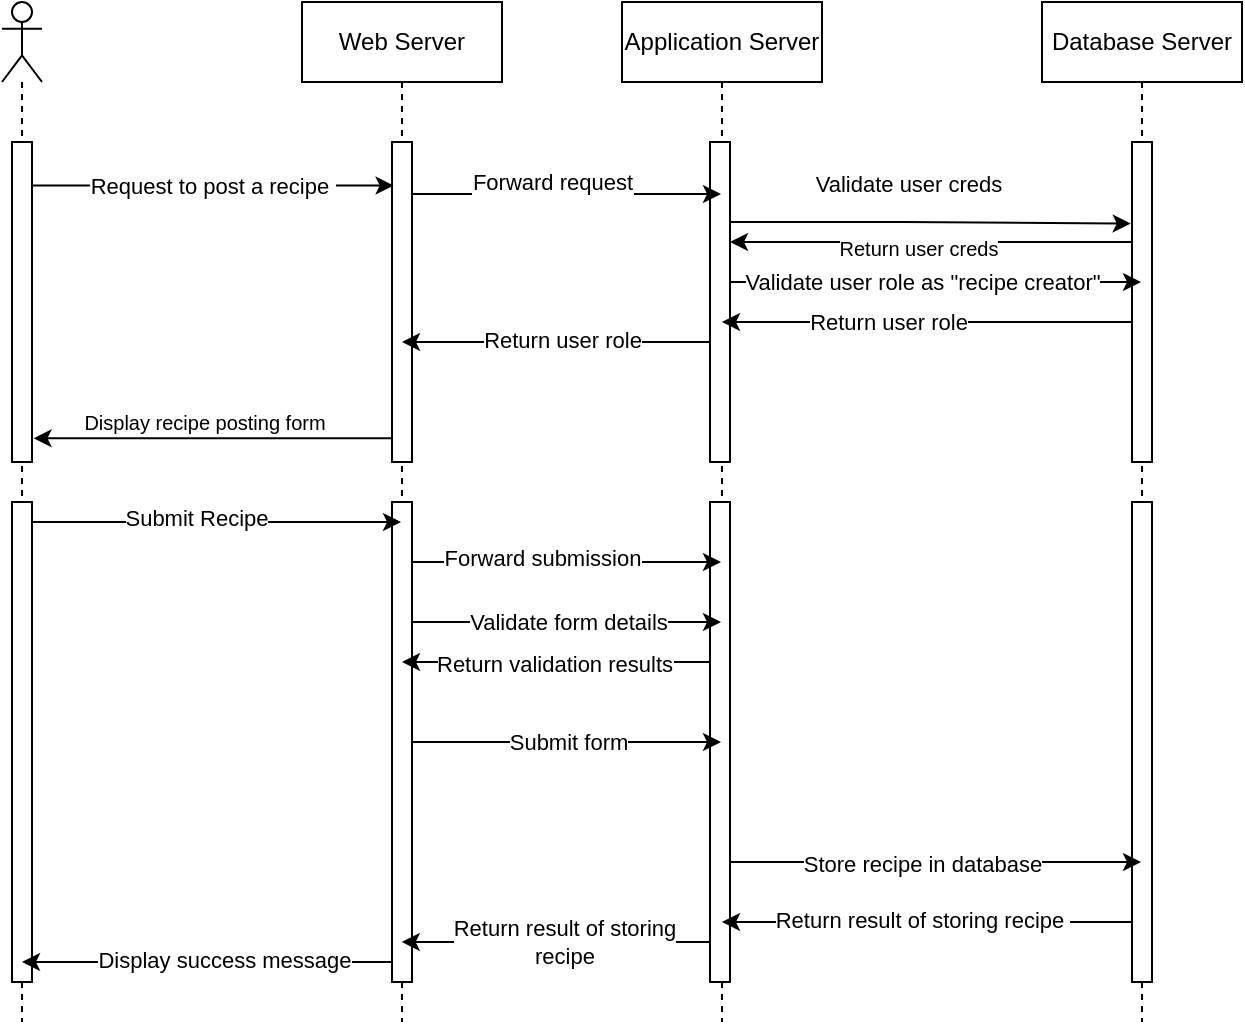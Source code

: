 <mxfile>
    <diagram id="k9nmeB11Dy71OmQFfP_S" name="Post Recipe">
        <mxGraphModel dx="777" dy="469" grid="1" gridSize="10" guides="1" tooltips="1" connect="1" arrows="1" fold="1" page="1" pageScale="1" pageWidth="827" pageHeight="1169" math="0" shadow="0">
            <root>
                <mxCell id="0"/>
                <mxCell id="1" parent="0"/>
                <mxCell id="2" value="" style="shape=umlLifeline;participant=umlActor;perimeter=lifelinePerimeter;whiteSpace=wrap;html=1;container=1;collapsible=0;recursiveResize=0;verticalAlign=top;spacingTop=36;outlineConnect=0;" parent="1" vertex="1">
                    <mxGeometry x="50" y="80" width="20" height="510" as="geometry"/>
                </mxCell>
                <mxCell id="3" value="" style="html=1;points=[];perimeter=orthogonalPerimeter;" parent="2" vertex="1">
                    <mxGeometry x="5" y="70" width="10" height="160" as="geometry"/>
                </mxCell>
                <mxCell id="36" value="" style="html=1;points=[];perimeter=orthogonalPerimeter;" parent="2" vertex="1">
                    <mxGeometry x="5" y="250" width="10" height="240" as="geometry"/>
                </mxCell>
                <mxCell id="4" value="Web Server" style="shape=umlLifeline;perimeter=lifelinePerimeter;whiteSpace=wrap;html=1;container=1;collapsible=0;recursiveResize=0;outlineConnect=0;" parent="1" vertex="1">
                    <mxGeometry x="200" y="80" width="100" height="510" as="geometry"/>
                </mxCell>
                <mxCell id="5" value="" style="html=1;points=[];perimeter=orthogonalPerimeter;" parent="4" vertex="1">
                    <mxGeometry x="45" y="70" width="10" height="160" as="geometry"/>
                </mxCell>
                <mxCell id="39" value="" style="html=1;points=[];perimeter=orthogonalPerimeter;" parent="4" vertex="1">
                    <mxGeometry x="45" y="250" width="10" height="240" as="geometry"/>
                </mxCell>
                <mxCell id="8" value="Application Server" style="shape=umlLifeline;perimeter=lifelinePerimeter;whiteSpace=wrap;html=1;container=1;collapsible=0;recursiveResize=0;outlineConnect=0;" parent="1" vertex="1">
                    <mxGeometry x="360" y="80" width="100" height="510" as="geometry"/>
                </mxCell>
                <mxCell id="9" value="" style="html=1;points=[];perimeter=orthogonalPerimeter;" parent="8" vertex="1">
                    <mxGeometry x="44" y="70" width="10" height="160" as="geometry"/>
                </mxCell>
                <mxCell id="40" value="" style="html=1;points=[];perimeter=orthogonalPerimeter;" parent="8" vertex="1">
                    <mxGeometry x="44" y="250" width="10" height="240" as="geometry"/>
                </mxCell>
                <mxCell id="10" value="Database Server" style="shape=umlLifeline;perimeter=lifelinePerimeter;whiteSpace=wrap;html=1;container=1;collapsible=0;recursiveResize=0;outlineConnect=0;" parent="1" vertex="1">
                    <mxGeometry x="570" y="80" width="100" height="510" as="geometry"/>
                </mxCell>
                <mxCell id="11" value="" style="html=1;points=[];perimeter=orthogonalPerimeter;" parent="10" vertex="1">
                    <mxGeometry x="45" y="70" width="10" height="160" as="geometry"/>
                </mxCell>
                <mxCell id="41" value="" style="html=1;points=[];perimeter=orthogonalPerimeter;" parent="10" vertex="1">
                    <mxGeometry x="45" y="250" width="10" height="240" as="geometry"/>
                </mxCell>
                <mxCell id="12" value="Request to post a recipe&amp;nbsp;" style="edgeStyle=none;html=1;entryX=0.081;entryY=0.136;entryDx=0;entryDy=0;entryPerimeter=0;" parent="1" source="3" target="5" edge="1">
                    <mxGeometry relative="1" as="geometry"/>
                </mxCell>
                <mxCell id="13" style="edgeStyle=none;html=1;" parent="1" source="5" target="8" edge="1">
                    <mxGeometry relative="1" as="geometry">
                        <Array as="points">
                            <mxPoint x="345" y="176"/>
                        </Array>
                    </mxGeometry>
                </mxCell>
                <mxCell id="14" value="Forward request" style="edgeLabel;html=1;align=center;verticalAlign=middle;resizable=0;points=[];" parent="13" vertex="1" connectable="0">
                    <mxGeometry x="0.075" relative="1" as="geometry">
                        <mxPoint x="-13" y="-6" as="offset"/>
                    </mxGeometry>
                </mxCell>
                <mxCell id="15" style="edgeStyle=none;html=1;entryX=-0.065;entryY=0.255;entryDx=0;entryDy=0;entryPerimeter=0;" parent="1" source="9" target="11" edge="1">
                    <mxGeometry relative="1" as="geometry">
                        <Array as="points">
                            <mxPoint x="510" y="190"/>
                        </Array>
                    </mxGeometry>
                </mxCell>
                <mxCell id="16" value="Validate user creds" style="edgeLabel;html=1;align=center;verticalAlign=middle;resizable=0;points=[];" parent="15" vertex="1" connectable="0">
                    <mxGeometry x="-0.114" y="-2" relative="1" as="geometry">
                        <mxPoint y="-21" as="offset"/>
                    </mxGeometry>
                </mxCell>
                <mxCell id="19" style="edgeStyle=none;html=1;fontSize=10;" parent="1" source="11" target="9" edge="1">
                    <mxGeometry relative="1" as="geometry">
                        <Array as="points">
                            <mxPoint x="520" y="200"/>
                        </Array>
                    </mxGeometry>
                </mxCell>
                <mxCell id="20" value="Return user creds" style="edgeLabel;html=1;align=center;verticalAlign=middle;resizable=0;points=[];fontSize=10;" parent="19" vertex="1" connectable="0">
                    <mxGeometry x="0.137" y="3" relative="1" as="geometry">
                        <mxPoint x="7" as="offset"/>
                    </mxGeometry>
                </mxCell>
                <mxCell id="27" style="edgeStyle=none;html=1;entryX=1.077;entryY=0.926;entryDx=0;entryDy=0;entryPerimeter=0;fontSize=10;" parent="1" source="5" target="3" edge="1">
                    <mxGeometry relative="1" as="geometry"/>
                </mxCell>
                <mxCell id="28" value="Display recipe posting form" style="edgeLabel;html=1;align=center;verticalAlign=middle;resizable=0;points=[];fontSize=10;" parent="27" vertex="1" connectable="0">
                    <mxGeometry x="0.12" y="1" relative="1" as="geometry">
                        <mxPoint x="6" y="-9" as="offset"/>
                    </mxGeometry>
                </mxCell>
                <mxCell id="29" style="edgeStyle=none;html=1;" parent="1" source="9" target="10" edge="1">
                    <mxGeometry relative="1" as="geometry">
                        <Array as="points">
                            <mxPoint x="520" y="220"/>
                        </Array>
                    </mxGeometry>
                </mxCell>
                <mxCell id="30" value="Validate user role as &quot;recipe creator&quot;" style="edgeLabel;html=1;align=center;verticalAlign=middle;resizable=0;points=[];" parent="29" vertex="1" connectable="0">
                    <mxGeometry x="-0.119" relative="1" as="geometry">
                        <mxPoint x="5" as="offset"/>
                    </mxGeometry>
                </mxCell>
                <mxCell id="32" style="edgeStyle=none;html=1;" parent="1" source="11" target="8" edge="1">
                    <mxGeometry relative="1" as="geometry">
                        <Array as="points">
                            <mxPoint x="520" y="240"/>
                        </Array>
                    </mxGeometry>
                </mxCell>
                <mxCell id="33" value="Return user role" style="edgeLabel;html=1;align=center;verticalAlign=middle;resizable=0;points=[];" parent="32" vertex="1" connectable="0">
                    <mxGeometry x="0.193" relative="1" as="geometry">
                        <mxPoint as="offset"/>
                    </mxGeometry>
                </mxCell>
                <mxCell id="34" style="edgeStyle=none;html=1;" parent="1" source="9" target="4" edge="1">
                    <mxGeometry relative="1" as="geometry">
                        <Array as="points">
                            <mxPoint x="330" y="250"/>
                        </Array>
                    </mxGeometry>
                </mxCell>
                <mxCell id="35" value="Return user role" style="edgeLabel;html=1;align=center;verticalAlign=middle;resizable=0;points=[];" parent="34" vertex="1" connectable="0">
                    <mxGeometry x="0.102" y="-1" relative="1" as="geometry">
                        <mxPoint x="11" as="offset"/>
                    </mxGeometry>
                </mxCell>
                <mxCell id="42" style="edgeStyle=none;html=1;" parent="1" source="36" target="4" edge="1">
                    <mxGeometry relative="1" as="geometry">
                        <Array as="points">
                            <mxPoint x="160" y="340"/>
                        </Array>
                    </mxGeometry>
                </mxCell>
                <mxCell id="43" value="Submit Recipe" style="edgeLabel;html=1;align=center;verticalAlign=middle;resizable=0;points=[];" parent="42" vertex="1" connectable="0">
                    <mxGeometry x="-0.111" y="2" relative="1" as="geometry">
                        <mxPoint as="offset"/>
                    </mxGeometry>
                </mxCell>
                <mxCell id="44" style="edgeStyle=none;html=1;" parent="1" source="39" target="8" edge="1">
                    <mxGeometry relative="1" as="geometry">
                        <Array as="points">
                            <mxPoint x="330" y="360"/>
                        </Array>
                    </mxGeometry>
                </mxCell>
                <mxCell id="45" value="Forward submission" style="edgeLabel;html=1;align=center;verticalAlign=middle;resizable=0;points=[];" parent="44" vertex="1" connectable="0">
                    <mxGeometry x="-0.213" y="2" relative="1" as="geometry">
                        <mxPoint x="4" as="offset"/>
                    </mxGeometry>
                </mxCell>
                <mxCell id="56" style="edgeStyle=none;html=1;" parent="1" source="40" target="10" edge="1">
                    <mxGeometry relative="1" as="geometry">
                        <Array as="points">
                            <mxPoint x="520" y="510"/>
                        </Array>
                    </mxGeometry>
                </mxCell>
                <mxCell id="57" value="Store recipe in database" style="edgeLabel;html=1;align=center;verticalAlign=middle;resizable=0;points=[];" parent="56" vertex="1" connectable="0">
                    <mxGeometry x="-0.181" y="-1" relative="1" as="geometry">
                        <mxPoint x="12" as="offset"/>
                    </mxGeometry>
                </mxCell>
                <mxCell id="58" style="edgeStyle=none;html=1;" parent="1" source="41" target="8" edge="1">
                    <mxGeometry relative="1" as="geometry">
                        <Array as="points">
                            <mxPoint x="510" y="540"/>
                        </Array>
                    </mxGeometry>
                </mxCell>
                <mxCell id="59" value="Return result of storing recipe&amp;nbsp;" style="edgeLabel;html=1;align=center;verticalAlign=middle;resizable=0;points=[];" parent="58" vertex="1" connectable="0">
                    <mxGeometry x="0.161" y="-1" relative="1" as="geometry">
                        <mxPoint x="14" as="offset"/>
                    </mxGeometry>
                </mxCell>
                <mxCell id="0tSjMVFs-fXRxdkIFizs-59" value="Validate form details" style="edgeStyle=none;html=1;" edge="1" parent="1" source="39" target="8">
                    <mxGeometry relative="1" as="geometry">
                        <Array as="points">
                            <mxPoint x="280" y="390"/>
                        </Array>
                    </mxGeometry>
                </mxCell>
                <mxCell id="0tSjMVFs-fXRxdkIFizs-61" style="edgeStyle=none;html=1;" edge="1" parent="1" source="40" target="4">
                    <mxGeometry relative="1" as="geometry">
                        <Array as="points">
                            <mxPoint x="310" y="410"/>
                        </Array>
                    </mxGeometry>
                </mxCell>
                <mxCell id="0tSjMVFs-fXRxdkIFizs-62" value="Return validation results" style="edgeLabel;html=1;align=center;verticalAlign=middle;resizable=0;points=[];" vertex="1" connectable="0" parent="0tSjMVFs-fXRxdkIFizs-61">
                    <mxGeometry x="0.021" y="1" relative="1" as="geometry">
                        <mxPoint as="offset"/>
                    </mxGeometry>
                </mxCell>
                <mxCell id="0tSjMVFs-fXRxdkIFizs-63" value="Submit form" style="edgeStyle=none;html=1;" edge="1" parent="1" source="39" target="8">
                    <mxGeometry relative="1" as="geometry"/>
                </mxCell>
                <mxCell id="0tSjMVFs-fXRxdkIFizs-64" style="edgeStyle=none;html=1;" edge="1" parent="1">
                    <mxGeometry relative="1" as="geometry">
                        <mxPoint x="404" y="550" as="sourcePoint"/>
                        <mxPoint x="249.875" y="550" as="targetPoint"/>
                        <Array as="points">
                            <mxPoint x="330" y="550"/>
                        </Array>
                    </mxGeometry>
                </mxCell>
                <mxCell id="0tSjMVFs-fXRxdkIFizs-65" value="Return result of storing &lt;br&gt;recipe" style="edgeLabel;html=1;align=center;verticalAlign=middle;resizable=0;points=[];" vertex="1" connectable="0" parent="0tSjMVFs-fXRxdkIFizs-64">
                    <mxGeometry x="0.135" relative="1" as="geometry">
                        <mxPoint x="14" as="offset"/>
                    </mxGeometry>
                </mxCell>
                <mxCell id="0tSjMVFs-fXRxdkIFizs-66" style="edgeStyle=none;html=1;" edge="1" parent="1" source="39" target="2">
                    <mxGeometry relative="1" as="geometry">
                        <Array as="points">
                            <mxPoint x="160" y="560"/>
                        </Array>
                    </mxGeometry>
                </mxCell>
                <mxCell id="0tSjMVFs-fXRxdkIFizs-67" value="Display success message" style="edgeLabel;html=1;align=center;verticalAlign=middle;resizable=0;points=[];" vertex="1" connectable="0" parent="0tSjMVFs-fXRxdkIFizs-66">
                    <mxGeometry x="0.118" y="-1" relative="1" as="geometry">
                        <mxPoint x="19" as="offset"/>
                    </mxGeometry>
                </mxCell>
            </root>
        </mxGraphModel>
    </diagram>
    <diagram id="EfmhSxGXE5lYYd_HCXMW" name="Check posted recipes' feedback">
        <mxGraphModel dx="994" dy="600" grid="1" gridSize="10" guides="1" tooltips="1" connect="1" arrows="1" fold="1" page="1" pageScale="1" pageWidth="827" pageHeight="1169" math="0" shadow="0">
            <root>
                <mxCell id="irRmFtegKo54uXfVSEla-0"/>
                <mxCell id="irRmFtegKo54uXfVSEla-1" parent="irRmFtegKo54uXfVSEla-0"/>
                <mxCell id="irRmFtegKo54uXfVSEla-2" value="" style="shape=umlLifeline;participant=umlActor;perimeter=lifelinePerimeter;whiteSpace=wrap;html=1;container=1;collapsible=0;recursiveResize=0;verticalAlign=top;spacingTop=36;outlineConnect=0;" parent="irRmFtegKo54uXfVSEla-1" vertex="1">
                    <mxGeometry x="50" y="80" width="20" height="510" as="geometry"/>
                </mxCell>
                <mxCell id="irRmFtegKo54uXfVSEla-3" value="" style="html=1;points=[];perimeter=orthogonalPerimeter;" parent="irRmFtegKo54uXfVSEla-2" vertex="1">
                    <mxGeometry x="5" y="70" width="10" height="160" as="geometry"/>
                </mxCell>
                <mxCell id="irRmFtegKo54uXfVSEla-5" value="Web Server" style="shape=umlLifeline;perimeter=lifelinePerimeter;whiteSpace=wrap;html=1;container=1;collapsible=0;recursiveResize=0;outlineConnect=0;" parent="irRmFtegKo54uXfVSEla-1" vertex="1">
                    <mxGeometry x="200" y="80" width="100" height="510" as="geometry"/>
                </mxCell>
                <mxCell id="irRmFtegKo54uXfVSEla-6" value="" style="html=1;points=[];perimeter=orthogonalPerimeter;" parent="irRmFtegKo54uXfVSEla-5" vertex="1">
                    <mxGeometry x="45" y="70" width="10" height="160" as="geometry"/>
                </mxCell>
                <mxCell id="irRmFtegKo54uXfVSEla-8" value="Application Server" style="shape=umlLifeline;perimeter=lifelinePerimeter;whiteSpace=wrap;html=1;container=1;collapsible=0;recursiveResize=0;outlineConnect=0;" parent="irRmFtegKo54uXfVSEla-1" vertex="1">
                    <mxGeometry x="360" y="80" width="100" height="510" as="geometry"/>
                </mxCell>
                <mxCell id="irRmFtegKo54uXfVSEla-9" value="" style="html=1;points=[];perimeter=orthogonalPerimeter;" parent="irRmFtegKo54uXfVSEla-8" vertex="1">
                    <mxGeometry x="44" y="70" width="10" height="160" as="geometry"/>
                </mxCell>
                <mxCell id="irRmFtegKo54uXfVSEla-11" value="Database Server" style="shape=umlLifeline;perimeter=lifelinePerimeter;whiteSpace=wrap;html=1;container=1;collapsible=0;recursiveResize=0;outlineConnect=0;" parent="irRmFtegKo54uXfVSEla-1" vertex="1">
                    <mxGeometry x="570" y="80" width="100" height="510" as="geometry"/>
                </mxCell>
                <mxCell id="irRmFtegKo54uXfVSEla-12" value="" style="html=1;points=[];perimeter=orthogonalPerimeter;" parent="irRmFtegKo54uXfVSEla-11" vertex="1">
                    <mxGeometry x="45" y="70" width="10" height="160" as="geometry"/>
                </mxCell>
                <mxCell id="irRmFtegKo54uXfVSEla-14" value="Request to view feedback of&lt;br&gt;posted recipes" style="edgeStyle=none;html=1;entryX=0.081;entryY=0.136;entryDx=0;entryDy=0;entryPerimeter=0;" parent="irRmFtegKo54uXfVSEla-1" source="irRmFtegKo54uXfVSEla-3" target="irRmFtegKo54uXfVSEla-6" edge="1">
                    <mxGeometry relative="1" as="geometry"/>
                </mxCell>
                <mxCell id="irRmFtegKo54uXfVSEla-15" style="edgeStyle=none;html=1;" parent="irRmFtegKo54uXfVSEla-1" source="irRmFtegKo54uXfVSEla-6" target="irRmFtegKo54uXfVSEla-8" edge="1">
                    <mxGeometry relative="1" as="geometry">
                        <Array as="points">
                            <mxPoint x="345" y="176"/>
                        </Array>
                    </mxGeometry>
                </mxCell>
                <mxCell id="irRmFtegKo54uXfVSEla-16" value="Forward request" style="edgeLabel;html=1;align=center;verticalAlign=middle;resizable=0;points=[];" parent="irRmFtegKo54uXfVSEla-15" vertex="1" connectable="0">
                    <mxGeometry x="0.075" relative="1" as="geometry">
                        <mxPoint x="-13" y="-6" as="offset"/>
                    </mxGeometry>
                </mxCell>
                <mxCell id="irRmFtegKo54uXfVSEla-17" style="edgeStyle=none;html=1;entryX=-0.065;entryY=0.255;entryDx=0;entryDy=0;entryPerimeter=0;" parent="irRmFtegKo54uXfVSEla-1" source="irRmFtegKo54uXfVSEla-9" target="irRmFtegKo54uXfVSEla-12" edge="1">
                    <mxGeometry relative="1" as="geometry">
                        <Array as="points">
                            <mxPoint x="510" y="190"/>
                        </Array>
                    </mxGeometry>
                </mxCell>
                <mxCell id="irRmFtegKo54uXfVSEla-18" value="Validate user creds" style="edgeLabel;html=1;align=center;verticalAlign=middle;resizable=0;points=[];" parent="irRmFtegKo54uXfVSEla-17" vertex="1" connectable="0">
                    <mxGeometry x="-0.114" y="-2" relative="1" as="geometry">
                        <mxPoint y="-21" as="offset"/>
                    </mxGeometry>
                </mxCell>
                <mxCell id="irRmFtegKo54uXfVSEla-19" style="edgeStyle=none;html=1;fontSize=10;" parent="irRmFtegKo54uXfVSEla-1" source="irRmFtegKo54uXfVSEla-12" target="irRmFtegKo54uXfVSEla-9" edge="1">
                    <mxGeometry relative="1" as="geometry">
                        <Array as="points">
                            <mxPoint x="520" y="200"/>
                        </Array>
                    </mxGeometry>
                </mxCell>
                <mxCell id="irRmFtegKo54uXfVSEla-20" value="Return user creds" style="edgeLabel;html=1;align=center;verticalAlign=middle;resizable=0;points=[];fontSize=10;" parent="irRmFtegKo54uXfVSEla-19" vertex="1" connectable="0">
                    <mxGeometry x="0.137" y="3" relative="1" as="geometry">
                        <mxPoint x="7" as="offset"/>
                    </mxGeometry>
                </mxCell>
                <mxCell id="irRmFtegKo54uXfVSEla-21" style="edgeStyle=none;html=1;entryX=1.077;entryY=0.926;entryDx=0;entryDy=0;entryPerimeter=0;fontSize=10;" parent="irRmFtegKo54uXfVSEla-1" source="irRmFtegKo54uXfVSEla-6" target="irRmFtegKo54uXfVSEla-3" edge="1">
                    <mxGeometry relative="1" as="geometry"/>
                </mxCell>
                <mxCell id="irRmFtegKo54uXfVSEla-22" value="Display feedback on user's recipes" style="edgeLabel;html=1;align=center;verticalAlign=middle;resizable=0;points=[];fontSize=10;" parent="irRmFtegKo54uXfVSEla-21" vertex="1" connectable="0">
                    <mxGeometry x="0.12" y="1" relative="1" as="geometry">
                        <mxPoint x="15" y="-9" as="offset"/>
                    </mxGeometry>
                </mxCell>
                <mxCell id="irRmFtegKo54uXfVSEla-23" style="edgeStyle=none;html=1;" parent="irRmFtegKo54uXfVSEla-1" source="irRmFtegKo54uXfVSEla-9" target="irRmFtegKo54uXfVSEla-11" edge="1">
                    <mxGeometry relative="1" as="geometry">
                        <Array as="points">
                            <mxPoint x="520" y="230"/>
                        </Array>
                    </mxGeometry>
                </mxCell>
                <mxCell id="irRmFtegKo54uXfVSEla-24" value="Retrieve feedback on user's recipes &lt;br&gt;from database&amp;nbsp;" style="edgeLabel;html=1;align=center;verticalAlign=middle;resizable=0;points=[];" parent="irRmFtegKo54uXfVSEla-23" vertex="1" connectable="0">
                    <mxGeometry x="-0.119" relative="1" as="geometry">
                        <mxPoint x="5" as="offset"/>
                    </mxGeometry>
                </mxCell>
                <mxCell id="irRmFtegKo54uXfVSEla-25" style="edgeStyle=none;html=1;" parent="irRmFtegKo54uXfVSEla-1" source="irRmFtegKo54uXfVSEla-12" target="irRmFtegKo54uXfVSEla-8" edge="1">
                    <mxGeometry relative="1" as="geometry">
                        <Array as="points">
                            <mxPoint x="520" y="260"/>
                        </Array>
                    </mxGeometry>
                </mxCell>
                <mxCell id="irRmFtegKo54uXfVSEla-26" value="Return feedbacks" style="edgeLabel;html=1;align=center;verticalAlign=middle;resizable=0;points=[];" parent="irRmFtegKo54uXfVSEla-25" vertex="1" connectable="0">
                    <mxGeometry x="0.193" relative="1" as="geometry">
                        <mxPoint as="offset"/>
                    </mxGeometry>
                </mxCell>
                <mxCell id="irRmFtegKo54uXfVSEla-27" style="edgeStyle=none;html=1;" parent="irRmFtegKo54uXfVSEla-1" source="irRmFtegKo54uXfVSEla-9" target="irRmFtegKo54uXfVSEla-5" edge="1">
                    <mxGeometry relative="1" as="geometry">
                        <Array as="points">
                            <mxPoint x="330" y="270"/>
                        </Array>
                    </mxGeometry>
                </mxCell>
                <mxCell id="irRmFtegKo54uXfVSEla-28" value="Return feedbacks" style="edgeLabel;html=1;align=center;verticalAlign=middle;resizable=0;points=[];" parent="irRmFtegKo54uXfVSEla-27" vertex="1" connectable="0">
                    <mxGeometry x="0.102" y="-1" relative="1" as="geometry">
                        <mxPoint x="11" as="offset"/>
                    </mxGeometry>
                </mxCell>
            </root>
        </mxGraphModel>
    </diagram>
    <diagram id="CJ0BxXJmqBjWFU7s27f9" name="Report Recipe">
        <mxGraphModel dx="956" dy="577" grid="1" gridSize="10" guides="1" tooltips="1" connect="1" arrows="1" fold="1" page="1" pageScale="1" pageWidth="827" pageHeight="1169" math="0" shadow="0">
            <root>
                <mxCell id="XPOvYixQ1RFFN7VO0uJJ-0"/>
                <mxCell id="XPOvYixQ1RFFN7VO0uJJ-1" parent="XPOvYixQ1RFFN7VO0uJJ-0"/>
                <mxCell id="j-PByQghvazbKlvodV0V-0" value="" style="shape=umlLifeline;participant=umlActor;perimeter=lifelinePerimeter;whiteSpace=wrap;html=1;container=1;collapsible=0;recursiveResize=0;verticalAlign=top;spacingTop=36;outlineConnect=0;" vertex="1" parent="XPOvYixQ1RFFN7VO0uJJ-1">
                    <mxGeometry x="50" y="80" width="20" height="510" as="geometry"/>
                </mxCell>
                <mxCell id="j-PByQghvazbKlvodV0V-1" value="" style="html=1;points=[];perimeter=orthogonalPerimeter;" vertex="1" parent="j-PByQghvazbKlvodV0V-0">
                    <mxGeometry x="5" y="70" width="10" height="160" as="geometry"/>
                </mxCell>
                <mxCell id="j-PByQghvazbKlvodV0V-23" value="" style="html=1;points=[];perimeter=orthogonalPerimeter;" vertex="1" parent="j-PByQghvazbKlvodV0V-0">
                    <mxGeometry x="5" y="250" width="10" height="220" as="geometry"/>
                </mxCell>
                <mxCell id="j-PByQghvazbKlvodV0V-2" value="Web Server" style="shape=umlLifeline;perimeter=lifelinePerimeter;whiteSpace=wrap;html=1;container=1;collapsible=0;recursiveResize=0;outlineConnect=0;" vertex="1" parent="XPOvYixQ1RFFN7VO0uJJ-1">
                    <mxGeometry x="200" y="80" width="100" height="510" as="geometry"/>
                </mxCell>
                <mxCell id="j-PByQghvazbKlvodV0V-3" value="" style="html=1;points=[];perimeter=orthogonalPerimeter;" vertex="1" parent="j-PByQghvazbKlvodV0V-2">
                    <mxGeometry x="45" y="70" width="10" height="160" as="geometry"/>
                </mxCell>
                <mxCell id="j-PByQghvazbKlvodV0V-24" value="" style="html=1;points=[];perimeter=orthogonalPerimeter;" vertex="1" parent="j-PByQghvazbKlvodV0V-2">
                    <mxGeometry x="45" y="250" width="10" height="220" as="geometry"/>
                </mxCell>
                <mxCell id="j-PByQghvazbKlvodV0V-4" value="Application Server" style="shape=umlLifeline;perimeter=lifelinePerimeter;whiteSpace=wrap;html=1;container=1;collapsible=0;recursiveResize=0;outlineConnect=0;" vertex="1" parent="XPOvYixQ1RFFN7VO0uJJ-1">
                    <mxGeometry x="360" y="80" width="100" height="510" as="geometry"/>
                </mxCell>
                <mxCell id="j-PByQghvazbKlvodV0V-5" value="" style="html=1;points=[];perimeter=orthogonalPerimeter;" vertex="1" parent="j-PByQghvazbKlvodV0V-4">
                    <mxGeometry x="44" y="70" width="10" height="160" as="geometry"/>
                </mxCell>
                <mxCell id="j-PByQghvazbKlvodV0V-25" value="" style="html=1;points=[];perimeter=orthogonalPerimeter;" vertex="1" parent="j-PByQghvazbKlvodV0V-4">
                    <mxGeometry x="45" y="250" width="10" height="220" as="geometry"/>
                </mxCell>
                <mxCell id="j-PByQghvazbKlvodV0V-6" value="Database Server" style="shape=umlLifeline;perimeter=lifelinePerimeter;whiteSpace=wrap;html=1;container=1;collapsible=0;recursiveResize=0;outlineConnect=0;" vertex="1" parent="XPOvYixQ1RFFN7VO0uJJ-1">
                    <mxGeometry x="570" y="80" width="100" height="510" as="geometry"/>
                </mxCell>
                <mxCell id="j-PByQghvazbKlvodV0V-7" value="" style="html=1;points=[];perimeter=orthogonalPerimeter;" vertex="1" parent="j-PByQghvazbKlvodV0V-6">
                    <mxGeometry x="45" y="70" width="10" height="160" as="geometry"/>
                </mxCell>
                <mxCell id="j-PByQghvazbKlvodV0V-26" value="" style="html=1;points=[];perimeter=orthogonalPerimeter;" vertex="1" parent="j-PByQghvazbKlvodV0V-6">
                    <mxGeometry x="45" y="250" width="10" height="220" as="geometry"/>
                </mxCell>
                <mxCell id="j-PByQghvazbKlvodV0V-8" value="Request to report a recipe&amp;nbsp;" style="edgeStyle=none;html=1;entryX=0.081;entryY=0.136;entryDx=0;entryDy=0;entryPerimeter=0;" edge="1" parent="XPOvYixQ1RFFN7VO0uJJ-1" source="j-PByQghvazbKlvodV0V-1" target="j-PByQghvazbKlvodV0V-3">
                    <mxGeometry relative="1" as="geometry"/>
                </mxCell>
                <mxCell id="j-PByQghvazbKlvodV0V-9" style="edgeStyle=none;html=1;" edge="1" parent="XPOvYixQ1RFFN7VO0uJJ-1" source="j-PByQghvazbKlvodV0V-3" target="j-PByQghvazbKlvodV0V-4">
                    <mxGeometry relative="1" as="geometry">
                        <Array as="points">
                            <mxPoint x="345" y="176"/>
                        </Array>
                    </mxGeometry>
                </mxCell>
                <mxCell id="j-PByQghvazbKlvodV0V-10" value="Forward request" style="edgeLabel;html=1;align=center;verticalAlign=middle;resizable=0;points=[];" vertex="1" connectable="0" parent="j-PByQghvazbKlvodV0V-9">
                    <mxGeometry x="0.075" relative="1" as="geometry">
                        <mxPoint x="-13" y="-6" as="offset"/>
                    </mxGeometry>
                </mxCell>
                <mxCell id="j-PByQghvazbKlvodV0V-11" style="edgeStyle=none;html=1;entryX=-0.065;entryY=0.255;entryDx=0;entryDy=0;entryPerimeter=0;" edge="1" parent="XPOvYixQ1RFFN7VO0uJJ-1" source="j-PByQghvazbKlvodV0V-5" target="j-PByQghvazbKlvodV0V-7">
                    <mxGeometry relative="1" as="geometry">
                        <Array as="points">
                            <mxPoint x="510" y="190"/>
                        </Array>
                    </mxGeometry>
                </mxCell>
                <mxCell id="j-PByQghvazbKlvodV0V-12" value="Validate user creds" style="edgeLabel;html=1;align=center;verticalAlign=middle;resizable=0;points=[];" vertex="1" connectable="0" parent="j-PByQghvazbKlvodV0V-11">
                    <mxGeometry x="-0.114" y="-2" relative="1" as="geometry">
                        <mxPoint y="-21" as="offset"/>
                    </mxGeometry>
                </mxCell>
                <mxCell id="j-PByQghvazbKlvodV0V-13" style="edgeStyle=none;html=1;fontSize=10;" edge="1" parent="XPOvYixQ1RFFN7VO0uJJ-1" source="j-PByQghvazbKlvodV0V-7" target="j-PByQghvazbKlvodV0V-5">
                    <mxGeometry relative="1" as="geometry">
                        <Array as="points">
                            <mxPoint x="520" y="200"/>
                        </Array>
                    </mxGeometry>
                </mxCell>
                <mxCell id="j-PByQghvazbKlvodV0V-14" value="Return user creds" style="edgeLabel;html=1;align=center;verticalAlign=middle;resizable=0;points=[];fontSize=10;" vertex="1" connectable="0" parent="j-PByQghvazbKlvodV0V-13">
                    <mxGeometry x="0.137" y="3" relative="1" as="geometry">
                        <mxPoint x="7" as="offset"/>
                    </mxGeometry>
                </mxCell>
                <mxCell id="j-PByQghvazbKlvodV0V-15" style="edgeStyle=none;html=1;entryX=1.077;entryY=0.926;entryDx=0;entryDy=0;entryPerimeter=0;fontSize=10;" edge="1" parent="XPOvYixQ1RFFN7VO0uJJ-1" source="j-PByQghvazbKlvodV0V-3" target="j-PByQghvazbKlvodV0V-1">
                    <mxGeometry relative="1" as="geometry"/>
                </mxCell>
                <mxCell id="j-PByQghvazbKlvodV0V-16" value="Display report form&amp;nbsp;" style="edgeLabel;html=1;align=center;verticalAlign=middle;resizable=0;points=[];fontSize=10;" vertex="1" connectable="0" parent="j-PByQghvazbKlvodV0V-15">
                    <mxGeometry x="0.12" y="1" relative="1" as="geometry">
                        <mxPoint x="15" y="-9" as="offset"/>
                    </mxGeometry>
                </mxCell>
                <mxCell id="j-PByQghvazbKlvodV0V-21" style="edgeStyle=none;html=1;" edge="1" parent="XPOvYixQ1RFFN7VO0uJJ-1" source="j-PByQghvazbKlvodV0V-5" target="j-PByQghvazbKlvodV0V-2">
                    <mxGeometry relative="1" as="geometry">
                        <Array as="points">
                            <mxPoint x="330" y="270"/>
                        </Array>
                    </mxGeometry>
                </mxCell>
                <mxCell id="j-PByQghvazbKlvodV0V-22" value="Return user credentials" style="edgeLabel;html=1;align=center;verticalAlign=middle;resizable=0;points=[];" vertex="1" connectable="0" parent="j-PByQghvazbKlvodV0V-21">
                    <mxGeometry x="0.102" y="-1" relative="1" as="geometry">
                        <mxPoint x="11" as="offset"/>
                    </mxGeometry>
                </mxCell>
                <mxCell id="j-PByQghvazbKlvodV0V-27" style="edgeStyle=none;html=1;" edge="1" parent="XPOvYixQ1RFFN7VO0uJJ-1" source="j-PByQghvazbKlvodV0V-23" target="j-PByQghvazbKlvodV0V-2">
                    <mxGeometry relative="1" as="geometry">
                        <Array as="points">
                            <mxPoint x="160" y="350"/>
                        </Array>
                    </mxGeometry>
                </mxCell>
                <mxCell id="j-PByQghvazbKlvodV0V-29" value="Submit Report" style="edgeLabel;html=1;align=center;verticalAlign=middle;resizable=0;points=[];" vertex="1" connectable="0" parent="j-PByQghvazbKlvodV0V-27">
                    <mxGeometry x="-0.082" y="-3" relative="1" as="geometry">
                        <mxPoint as="offset"/>
                    </mxGeometry>
                </mxCell>
                <mxCell id="j-PByQghvazbKlvodV0V-30" style="edgeStyle=none;html=1;" edge="1" parent="XPOvYixQ1RFFN7VO0uJJ-1" source="j-PByQghvazbKlvodV0V-24" target="j-PByQghvazbKlvodV0V-4">
                    <mxGeometry relative="1" as="geometry">
                        <Array as="points">
                            <mxPoint x="330" y="370"/>
                        </Array>
                    </mxGeometry>
                </mxCell>
                <mxCell id="j-PByQghvazbKlvodV0V-32" value="Forward report submission" style="edgeLabel;html=1;align=center;verticalAlign=middle;resizable=0;points=[];" vertex="1" connectable="0" parent="j-PByQghvazbKlvodV0V-30">
                    <mxGeometry x="-0.21" y="1" relative="1" as="geometry">
                        <mxPoint x="14" as="offset"/>
                    </mxGeometry>
                </mxCell>
                <mxCell id="6TlwbNuUKb3C_sJk7HfG-0" style="edgeStyle=none;html=1;" edge="1" parent="XPOvYixQ1RFFN7VO0uJJ-1" source="j-PByQghvazbKlvodV0V-24" target="j-PByQghvazbKlvodV0V-4">
                    <mxGeometry relative="1" as="geometry">
                        <Array as="points">
                            <mxPoint x="330" y="410"/>
                        </Array>
                    </mxGeometry>
                </mxCell>
                <mxCell id="6TlwbNuUKb3C_sJk7HfG-1" value="Validate form details" style="edgeLabel;html=1;align=center;verticalAlign=middle;resizable=0;points=[];" vertex="1" connectable="0" parent="6TlwbNuUKb3C_sJk7HfG-0">
                    <mxGeometry x="-0.21" y="2" relative="1" as="geometry">
                        <mxPoint x="14" as="offset"/>
                    </mxGeometry>
                </mxCell>
                <mxCell id="6TlwbNuUKb3C_sJk7HfG-2" style="edgeStyle=none;html=1;" edge="1" parent="XPOvYixQ1RFFN7VO0uJJ-1" source="j-PByQghvazbKlvodV0V-25" target="j-PByQghvazbKlvodV0V-2">
                    <mxGeometry relative="1" as="geometry"/>
                </mxCell>
                <mxCell id="6TlwbNuUKb3C_sJk7HfG-3" value="Return form validation" style="edgeLabel;html=1;align=center;verticalAlign=middle;resizable=0;points=[];" vertex="1" connectable="0" parent="6TlwbNuUKb3C_sJk7HfG-2">
                    <mxGeometry x="0.127" y="1" relative="1" as="geometry">
                        <mxPoint x="13" y="-1" as="offset"/>
                    </mxGeometry>
                </mxCell>
                <mxCell id="6TlwbNuUKb3C_sJk7HfG-4" style="edgeStyle=none;html=1;" edge="1" parent="XPOvYixQ1RFFN7VO0uJJ-1" source="j-PByQghvazbKlvodV0V-24" target="j-PByQghvazbKlvodV0V-4">
                    <mxGeometry relative="1" as="geometry">
                        <Array as="points">
                            <mxPoint x="330" y="470"/>
                        </Array>
                    </mxGeometry>
                </mxCell>
                <mxCell id="6TlwbNuUKb3C_sJk7HfG-5" value="Submit form" style="edgeLabel;html=1;align=center;verticalAlign=middle;resizable=0;points=[];" vertex="1" connectable="0" parent="6TlwbNuUKb3C_sJk7HfG-4">
                    <mxGeometry x="-0.21" y="2" relative="1" as="geometry">
                        <mxPoint x="14" as="offset"/>
                    </mxGeometry>
                </mxCell>
                <mxCell id="6TlwbNuUKb3C_sJk7HfG-6" style="edgeStyle=none;html=1;" edge="1" parent="XPOvYixQ1RFFN7VO0uJJ-1" source="j-PByQghvazbKlvodV0V-25" target="j-PByQghvazbKlvodV0V-6">
                    <mxGeometry relative="1" as="geometry">
                        <Array as="points">
                            <mxPoint x="520" y="490"/>
                        </Array>
                    </mxGeometry>
                </mxCell>
                <mxCell id="6TlwbNuUKb3C_sJk7HfG-7" value="Store report in database" style="edgeLabel;html=1;align=center;verticalAlign=middle;resizable=0;points=[];" vertex="1" connectable="0" parent="6TlwbNuUKb3C_sJk7HfG-6">
                    <mxGeometry x="-0.117" y="3" relative="1" as="geometry">
                        <mxPoint as="offset"/>
                    </mxGeometry>
                </mxCell>
                <mxCell id="6TlwbNuUKb3C_sJk7HfG-8" style="edgeStyle=none;html=1;" edge="1" parent="XPOvYixQ1RFFN7VO0uJJ-1" source="j-PByQghvazbKlvodV0V-26" target="j-PByQghvazbKlvodV0V-4">
                    <mxGeometry relative="1" as="geometry">
                        <Array as="points">
                            <mxPoint x="510" y="520"/>
                        </Array>
                    </mxGeometry>
                </mxCell>
                <mxCell id="6TlwbNuUKb3C_sJk7HfG-9" value="Return result" style="edgeLabel;html=1;align=center;verticalAlign=middle;resizable=0;points=[];" vertex="1" connectable="0" parent="6TlwbNuUKb3C_sJk7HfG-8">
                    <mxGeometry x="0.174" y="-1" relative="1" as="geometry">
                        <mxPoint as="offset"/>
                    </mxGeometry>
                </mxCell>
                <mxCell id="6TlwbNuUKb3C_sJk7HfG-10" style="edgeStyle=none;html=1;" edge="1" parent="XPOvYixQ1RFFN7VO0uJJ-1" source="j-PByQghvazbKlvodV0V-25" target="j-PByQghvazbKlvodV0V-2">
                    <mxGeometry relative="1" as="geometry">
                        <Array as="points">
                            <mxPoint x="320" y="530"/>
                        </Array>
                    </mxGeometry>
                </mxCell>
                <mxCell id="6TlwbNuUKb3C_sJk7HfG-11" value="Return result" style="edgeLabel;html=1;align=center;verticalAlign=middle;resizable=0;points=[];" vertex="1" connectable="0" parent="6TlwbNuUKb3C_sJk7HfG-10">
                    <mxGeometry x="0.295" y="1" relative="1" as="geometry">
                        <mxPoint x="26" as="offset"/>
                    </mxGeometry>
                </mxCell>
                <mxCell id="6TlwbNuUKb3C_sJk7HfG-12" style="edgeStyle=none;html=1;" edge="1" parent="XPOvYixQ1RFFN7VO0uJJ-1" source="j-PByQghvazbKlvodV0V-24" target="j-PByQghvazbKlvodV0V-0">
                    <mxGeometry relative="1" as="geometry">
                        <Array as="points">
                            <mxPoint x="150" y="540"/>
                        </Array>
                    </mxGeometry>
                </mxCell>
                <mxCell id="6TlwbNuUKb3C_sJk7HfG-13" value="Display success message" style="edgeLabel;html=1;align=center;verticalAlign=middle;resizable=0;points=[];" vertex="1" connectable="0" parent="6TlwbNuUKb3C_sJk7HfG-12">
                    <mxGeometry x="0.268" y="-2" relative="1" as="geometry">
                        <mxPoint x="23" as="offset"/>
                    </mxGeometry>
                </mxCell>
            </root>
        </mxGraphModel>
    </diagram>
    <diagram id="USB8UCvwg16Z38svJkGA" name="Report User">
        <mxGraphModel dx="921" dy="556" grid="1" gridSize="10" guides="1" tooltips="1" connect="1" arrows="1" fold="1" page="1" pageScale="1" pageWidth="827" pageHeight="1169" math="0" shadow="0">
            <root>
                <mxCell id="bInsI68fEZpEN1L3uqPc-0"/>
                <mxCell id="bInsI68fEZpEN1L3uqPc-1" parent="bInsI68fEZpEN1L3uqPc-0"/>
                <mxCell id="bInsI68fEZpEN1L3uqPc-2" value="" style="shape=umlLifeline;participant=umlActor;perimeter=lifelinePerimeter;whiteSpace=wrap;html=1;container=1;collapsible=0;recursiveResize=0;verticalAlign=top;spacingTop=36;outlineConnect=0;" vertex="1" parent="bInsI68fEZpEN1L3uqPc-1">
                    <mxGeometry x="50" y="80" width="20" height="510" as="geometry"/>
                </mxCell>
                <mxCell id="bInsI68fEZpEN1L3uqPc-3" value="" style="html=1;points=[];perimeter=orthogonalPerimeter;" vertex="1" parent="bInsI68fEZpEN1L3uqPc-2">
                    <mxGeometry x="5" y="70" width="10" height="160" as="geometry"/>
                </mxCell>
                <mxCell id="bInsI68fEZpEN1L3uqPc-4" value="" style="html=1;points=[];perimeter=orthogonalPerimeter;" vertex="1" parent="bInsI68fEZpEN1L3uqPc-2">
                    <mxGeometry x="5" y="250" width="10" height="220" as="geometry"/>
                </mxCell>
                <mxCell id="bInsI68fEZpEN1L3uqPc-5" value="Web Server" style="shape=umlLifeline;perimeter=lifelinePerimeter;whiteSpace=wrap;html=1;container=1;collapsible=0;recursiveResize=0;outlineConnect=0;" vertex="1" parent="bInsI68fEZpEN1L3uqPc-1">
                    <mxGeometry x="200" y="80" width="100" height="510" as="geometry"/>
                </mxCell>
                <mxCell id="bInsI68fEZpEN1L3uqPc-6" value="" style="html=1;points=[];perimeter=orthogonalPerimeter;" vertex="1" parent="bInsI68fEZpEN1L3uqPc-5">
                    <mxGeometry x="45" y="70" width="10" height="160" as="geometry"/>
                </mxCell>
                <mxCell id="bInsI68fEZpEN1L3uqPc-7" value="" style="html=1;points=[];perimeter=orthogonalPerimeter;" vertex="1" parent="bInsI68fEZpEN1L3uqPc-5">
                    <mxGeometry x="45" y="250" width="10" height="220" as="geometry"/>
                </mxCell>
                <mxCell id="bInsI68fEZpEN1L3uqPc-8" value="Application Server" style="shape=umlLifeline;perimeter=lifelinePerimeter;whiteSpace=wrap;html=1;container=1;collapsible=0;recursiveResize=0;outlineConnect=0;" vertex="1" parent="bInsI68fEZpEN1L3uqPc-1">
                    <mxGeometry x="360" y="80" width="100" height="510" as="geometry"/>
                </mxCell>
                <mxCell id="bInsI68fEZpEN1L3uqPc-9" value="" style="html=1;points=[];perimeter=orthogonalPerimeter;" vertex="1" parent="bInsI68fEZpEN1L3uqPc-8">
                    <mxGeometry x="44" y="70" width="10" height="160" as="geometry"/>
                </mxCell>
                <mxCell id="bInsI68fEZpEN1L3uqPc-10" value="" style="html=1;points=[];perimeter=orthogonalPerimeter;" vertex="1" parent="bInsI68fEZpEN1L3uqPc-8">
                    <mxGeometry x="45" y="250" width="10" height="220" as="geometry"/>
                </mxCell>
                <mxCell id="bInsI68fEZpEN1L3uqPc-11" value="Database Server" style="shape=umlLifeline;perimeter=lifelinePerimeter;whiteSpace=wrap;html=1;container=1;collapsible=0;recursiveResize=0;outlineConnect=0;" vertex="1" parent="bInsI68fEZpEN1L3uqPc-1">
                    <mxGeometry x="570" y="80" width="100" height="510" as="geometry"/>
                </mxCell>
                <mxCell id="bInsI68fEZpEN1L3uqPc-12" value="" style="html=1;points=[];perimeter=orthogonalPerimeter;" vertex="1" parent="bInsI68fEZpEN1L3uqPc-11">
                    <mxGeometry x="45" y="70" width="10" height="160" as="geometry"/>
                </mxCell>
                <mxCell id="bInsI68fEZpEN1L3uqPc-13" value="" style="html=1;points=[];perimeter=orthogonalPerimeter;" vertex="1" parent="bInsI68fEZpEN1L3uqPc-11">
                    <mxGeometry x="45" y="250" width="10" height="220" as="geometry"/>
                </mxCell>
                <mxCell id="bInsI68fEZpEN1L3uqPc-14" value="Request to report a user" style="edgeStyle=none;html=1;entryX=0.081;entryY=0.136;entryDx=0;entryDy=0;entryPerimeter=0;" edge="1" parent="bInsI68fEZpEN1L3uqPc-1" source="bInsI68fEZpEN1L3uqPc-3" target="bInsI68fEZpEN1L3uqPc-6">
                    <mxGeometry relative="1" as="geometry"/>
                </mxCell>
                <mxCell id="bInsI68fEZpEN1L3uqPc-15" style="edgeStyle=none;html=1;" edge="1" parent="bInsI68fEZpEN1L3uqPc-1" source="bInsI68fEZpEN1L3uqPc-6" target="bInsI68fEZpEN1L3uqPc-8">
                    <mxGeometry relative="1" as="geometry">
                        <Array as="points">
                            <mxPoint x="345" y="176"/>
                        </Array>
                    </mxGeometry>
                </mxCell>
                <mxCell id="bInsI68fEZpEN1L3uqPc-16" value="Forward request" style="edgeLabel;html=1;align=center;verticalAlign=middle;resizable=0;points=[];" vertex="1" connectable="0" parent="bInsI68fEZpEN1L3uqPc-15">
                    <mxGeometry x="0.075" relative="1" as="geometry">
                        <mxPoint x="-13" y="-6" as="offset"/>
                    </mxGeometry>
                </mxCell>
                <mxCell id="bInsI68fEZpEN1L3uqPc-17" style="edgeStyle=none;html=1;entryX=-0.065;entryY=0.255;entryDx=0;entryDy=0;entryPerimeter=0;" edge="1" parent="bInsI68fEZpEN1L3uqPc-1" source="bInsI68fEZpEN1L3uqPc-9" target="bInsI68fEZpEN1L3uqPc-12">
                    <mxGeometry relative="1" as="geometry">
                        <Array as="points">
                            <mxPoint x="510" y="190"/>
                        </Array>
                    </mxGeometry>
                </mxCell>
                <mxCell id="bInsI68fEZpEN1L3uqPc-18" value="Validate user creds" style="edgeLabel;html=1;align=center;verticalAlign=middle;resizable=0;points=[];" vertex="1" connectable="0" parent="bInsI68fEZpEN1L3uqPc-17">
                    <mxGeometry x="-0.114" y="-2" relative="1" as="geometry">
                        <mxPoint y="-21" as="offset"/>
                    </mxGeometry>
                </mxCell>
                <mxCell id="bInsI68fEZpEN1L3uqPc-19" style="edgeStyle=none;html=1;fontSize=10;" edge="1" parent="bInsI68fEZpEN1L3uqPc-1" source="bInsI68fEZpEN1L3uqPc-12" target="bInsI68fEZpEN1L3uqPc-9">
                    <mxGeometry relative="1" as="geometry">
                        <Array as="points">
                            <mxPoint x="520" y="200"/>
                        </Array>
                    </mxGeometry>
                </mxCell>
                <mxCell id="bInsI68fEZpEN1L3uqPc-20" value="Return user creds" style="edgeLabel;html=1;align=center;verticalAlign=middle;resizable=0;points=[];fontSize=10;" vertex="1" connectable="0" parent="bInsI68fEZpEN1L3uqPc-19">
                    <mxGeometry x="0.137" y="3" relative="1" as="geometry">
                        <mxPoint x="7" y="7" as="offset"/>
                    </mxGeometry>
                </mxCell>
                <mxCell id="bInsI68fEZpEN1L3uqPc-21" style="edgeStyle=none;html=1;entryX=1.077;entryY=0.926;entryDx=0;entryDy=0;entryPerimeter=0;fontSize=10;" edge="1" parent="bInsI68fEZpEN1L3uqPc-1" source="bInsI68fEZpEN1L3uqPc-6" target="bInsI68fEZpEN1L3uqPc-3">
                    <mxGeometry relative="1" as="geometry"/>
                </mxCell>
                <mxCell id="bInsI68fEZpEN1L3uqPc-22" value="Display report user form&amp;nbsp;" style="edgeLabel;html=1;align=center;verticalAlign=middle;resizable=0;points=[];fontSize=10;" vertex="1" connectable="0" parent="bInsI68fEZpEN1L3uqPc-21">
                    <mxGeometry x="0.12" y="1" relative="1" as="geometry">
                        <mxPoint x="15" y="-9" as="offset"/>
                    </mxGeometry>
                </mxCell>
                <mxCell id="bInsI68fEZpEN1L3uqPc-23" style="edgeStyle=none;html=1;" edge="1" parent="bInsI68fEZpEN1L3uqPc-1" source="bInsI68fEZpEN1L3uqPc-9" target="bInsI68fEZpEN1L3uqPc-5">
                    <mxGeometry relative="1" as="geometry">
                        <Array as="points">
                            <mxPoint x="330" y="270"/>
                        </Array>
                    </mxGeometry>
                </mxCell>
                <mxCell id="bInsI68fEZpEN1L3uqPc-24" value="Return user credentials" style="edgeLabel;html=1;align=center;verticalAlign=middle;resizable=0;points=[];" vertex="1" connectable="0" parent="bInsI68fEZpEN1L3uqPc-23">
                    <mxGeometry x="0.102" y="-1" relative="1" as="geometry">
                        <mxPoint x="11" as="offset"/>
                    </mxGeometry>
                </mxCell>
                <mxCell id="bInsI68fEZpEN1L3uqPc-25" style="edgeStyle=none;html=1;" edge="1" parent="bInsI68fEZpEN1L3uqPc-1" source="bInsI68fEZpEN1L3uqPc-4" target="bInsI68fEZpEN1L3uqPc-5">
                    <mxGeometry relative="1" as="geometry">
                        <Array as="points">
                            <mxPoint x="160" y="350"/>
                        </Array>
                    </mxGeometry>
                </mxCell>
                <mxCell id="bInsI68fEZpEN1L3uqPc-26" value="Submit Report" style="edgeLabel;html=1;align=center;verticalAlign=middle;resizable=0;points=[];" vertex="1" connectable="0" parent="bInsI68fEZpEN1L3uqPc-25">
                    <mxGeometry x="-0.082" y="-3" relative="1" as="geometry">
                        <mxPoint as="offset"/>
                    </mxGeometry>
                </mxCell>
                <mxCell id="bInsI68fEZpEN1L3uqPc-27" style="edgeStyle=none;html=1;" edge="1" parent="bInsI68fEZpEN1L3uqPc-1" source="bInsI68fEZpEN1L3uqPc-7" target="bInsI68fEZpEN1L3uqPc-8">
                    <mxGeometry relative="1" as="geometry">
                        <Array as="points">
                            <mxPoint x="330" y="370"/>
                        </Array>
                    </mxGeometry>
                </mxCell>
                <mxCell id="bInsI68fEZpEN1L3uqPc-28" value="Forward report submission" style="edgeLabel;html=1;align=center;verticalAlign=middle;resizable=0;points=[];" vertex="1" connectable="0" parent="bInsI68fEZpEN1L3uqPc-27">
                    <mxGeometry x="-0.21" y="1" relative="1" as="geometry">
                        <mxPoint x="14" as="offset"/>
                    </mxGeometry>
                </mxCell>
                <mxCell id="bInsI68fEZpEN1L3uqPc-29" style="edgeStyle=none;html=1;" edge="1" parent="bInsI68fEZpEN1L3uqPc-1" source="bInsI68fEZpEN1L3uqPc-7" target="bInsI68fEZpEN1L3uqPc-8">
                    <mxGeometry relative="1" as="geometry">
                        <Array as="points">
                            <mxPoint x="330" y="410"/>
                        </Array>
                    </mxGeometry>
                </mxCell>
                <mxCell id="bInsI68fEZpEN1L3uqPc-30" value="Validate form details" style="edgeLabel;html=1;align=center;verticalAlign=middle;resizable=0;points=[];" vertex="1" connectable="0" parent="bInsI68fEZpEN1L3uqPc-29">
                    <mxGeometry x="-0.21" y="2" relative="1" as="geometry">
                        <mxPoint x="14" as="offset"/>
                    </mxGeometry>
                </mxCell>
                <mxCell id="bInsI68fEZpEN1L3uqPc-31" style="edgeStyle=none;html=1;" edge="1" parent="bInsI68fEZpEN1L3uqPc-1" source="bInsI68fEZpEN1L3uqPc-10" target="bInsI68fEZpEN1L3uqPc-5">
                    <mxGeometry relative="1" as="geometry"/>
                </mxCell>
                <mxCell id="bInsI68fEZpEN1L3uqPc-32" value="Return form validation" style="edgeLabel;html=1;align=center;verticalAlign=middle;resizable=0;points=[];" vertex="1" connectable="0" parent="bInsI68fEZpEN1L3uqPc-31">
                    <mxGeometry x="0.127" y="1" relative="1" as="geometry">
                        <mxPoint x="13" y="-1" as="offset"/>
                    </mxGeometry>
                </mxCell>
                <mxCell id="bInsI68fEZpEN1L3uqPc-33" style="edgeStyle=none;html=1;" edge="1" parent="bInsI68fEZpEN1L3uqPc-1" source="bInsI68fEZpEN1L3uqPc-7" target="bInsI68fEZpEN1L3uqPc-8">
                    <mxGeometry relative="1" as="geometry">
                        <Array as="points">
                            <mxPoint x="330" y="470"/>
                        </Array>
                    </mxGeometry>
                </mxCell>
                <mxCell id="bInsI68fEZpEN1L3uqPc-34" value="Submit form" style="edgeLabel;html=1;align=center;verticalAlign=middle;resizable=0;points=[];" vertex="1" connectable="0" parent="bInsI68fEZpEN1L3uqPc-33">
                    <mxGeometry x="-0.21" y="2" relative="1" as="geometry">
                        <mxPoint x="14" as="offset"/>
                    </mxGeometry>
                </mxCell>
                <mxCell id="bInsI68fEZpEN1L3uqPc-35" style="edgeStyle=none;html=1;" edge="1" parent="bInsI68fEZpEN1L3uqPc-1" source="bInsI68fEZpEN1L3uqPc-10" target="bInsI68fEZpEN1L3uqPc-11">
                    <mxGeometry relative="1" as="geometry">
                        <Array as="points">
                            <mxPoint x="520" y="490"/>
                        </Array>
                    </mxGeometry>
                </mxCell>
                <mxCell id="bInsI68fEZpEN1L3uqPc-36" value="Store report in database" style="edgeLabel;html=1;align=center;verticalAlign=middle;resizable=0;points=[];" vertex="1" connectable="0" parent="bInsI68fEZpEN1L3uqPc-35">
                    <mxGeometry x="-0.117" y="3" relative="1" as="geometry">
                        <mxPoint as="offset"/>
                    </mxGeometry>
                </mxCell>
                <mxCell id="bInsI68fEZpEN1L3uqPc-37" style="edgeStyle=none;html=1;" edge="1" parent="bInsI68fEZpEN1L3uqPc-1" source="bInsI68fEZpEN1L3uqPc-13" target="bInsI68fEZpEN1L3uqPc-8">
                    <mxGeometry relative="1" as="geometry">
                        <Array as="points">
                            <mxPoint x="510" y="520"/>
                        </Array>
                    </mxGeometry>
                </mxCell>
                <mxCell id="bInsI68fEZpEN1L3uqPc-38" value="Return result" style="edgeLabel;html=1;align=center;verticalAlign=middle;resizable=0;points=[];" vertex="1" connectable="0" parent="bInsI68fEZpEN1L3uqPc-37">
                    <mxGeometry x="0.174" y="-1" relative="1" as="geometry">
                        <mxPoint as="offset"/>
                    </mxGeometry>
                </mxCell>
                <mxCell id="bInsI68fEZpEN1L3uqPc-39" style="edgeStyle=none;html=1;" edge="1" parent="bInsI68fEZpEN1L3uqPc-1" source="bInsI68fEZpEN1L3uqPc-10" target="bInsI68fEZpEN1L3uqPc-5">
                    <mxGeometry relative="1" as="geometry">
                        <Array as="points">
                            <mxPoint x="320" y="530"/>
                        </Array>
                    </mxGeometry>
                </mxCell>
                <mxCell id="bInsI68fEZpEN1L3uqPc-40" value="Return result" style="edgeLabel;html=1;align=center;verticalAlign=middle;resizable=0;points=[];" vertex="1" connectable="0" parent="bInsI68fEZpEN1L3uqPc-39">
                    <mxGeometry x="0.295" y="1" relative="1" as="geometry">
                        <mxPoint x="26" as="offset"/>
                    </mxGeometry>
                </mxCell>
                <mxCell id="bInsI68fEZpEN1L3uqPc-41" style="edgeStyle=none;html=1;" edge="1" parent="bInsI68fEZpEN1L3uqPc-1" source="bInsI68fEZpEN1L3uqPc-7" target="bInsI68fEZpEN1L3uqPc-2">
                    <mxGeometry relative="1" as="geometry">
                        <Array as="points">
                            <mxPoint x="150" y="540"/>
                        </Array>
                    </mxGeometry>
                </mxCell>
                <mxCell id="bInsI68fEZpEN1L3uqPc-42" value="Display success message" style="edgeLabel;html=1;align=center;verticalAlign=middle;resizable=0;points=[];" vertex="1" connectable="0" parent="bInsI68fEZpEN1L3uqPc-41">
                    <mxGeometry x="0.268" y="-2" relative="1" as="geometry">
                        <mxPoint x="23" as="offset"/>
                    </mxGeometry>
                </mxCell>
            </root>
        </mxGraphModel>
    </diagram>
    <diagram id="CWgSIVj4tEOL0pl_6g3Y" name="Make an appeal">
        <mxGraphModel dx="921" dy="556" grid="1" gridSize="10" guides="1" tooltips="1" connect="1" arrows="1" fold="1" page="1" pageScale="1" pageWidth="827" pageHeight="1169" math="0" shadow="0">
            <root>
                <mxCell id="vh6OCvirTypBTCZl_1IV-0"/>
                <mxCell id="vh6OCvirTypBTCZl_1IV-1" parent="vh6OCvirTypBTCZl_1IV-0"/>
                <mxCell id="RWDQ6ZaET_zc5o9FDmuG-0" value="" style="shape=umlLifeline;participant=umlActor;perimeter=lifelinePerimeter;whiteSpace=wrap;html=1;container=1;collapsible=0;recursiveResize=0;verticalAlign=top;spacingTop=36;outlineConnect=0;" vertex="1" parent="vh6OCvirTypBTCZl_1IV-1">
                    <mxGeometry x="50" y="80" width="20" height="510" as="geometry"/>
                </mxCell>
                <mxCell id="RWDQ6ZaET_zc5o9FDmuG-1" value="" style="html=1;points=[];perimeter=orthogonalPerimeter;" vertex="1" parent="RWDQ6ZaET_zc5o9FDmuG-0">
                    <mxGeometry x="5" y="70" width="10" height="160" as="geometry"/>
                </mxCell>
                <mxCell id="RWDQ6ZaET_zc5o9FDmuG-2" value="" style="html=1;points=[];perimeter=orthogonalPerimeter;" vertex="1" parent="RWDQ6ZaET_zc5o9FDmuG-0">
                    <mxGeometry x="5" y="250" width="10" height="220" as="geometry"/>
                </mxCell>
                <mxCell id="RWDQ6ZaET_zc5o9FDmuG-3" value="Web Server" style="shape=umlLifeline;perimeter=lifelinePerimeter;whiteSpace=wrap;html=1;container=1;collapsible=0;recursiveResize=0;outlineConnect=0;" vertex="1" parent="vh6OCvirTypBTCZl_1IV-1">
                    <mxGeometry x="200" y="80" width="100" height="510" as="geometry"/>
                </mxCell>
                <mxCell id="RWDQ6ZaET_zc5o9FDmuG-4" value="" style="html=1;points=[];perimeter=orthogonalPerimeter;" vertex="1" parent="RWDQ6ZaET_zc5o9FDmuG-3">
                    <mxGeometry x="45" y="70" width="10" height="160" as="geometry"/>
                </mxCell>
                <mxCell id="RWDQ6ZaET_zc5o9FDmuG-5" value="" style="html=1;points=[];perimeter=orthogonalPerimeter;" vertex="1" parent="RWDQ6ZaET_zc5o9FDmuG-3">
                    <mxGeometry x="45" y="250" width="10" height="220" as="geometry"/>
                </mxCell>
                <mxCell id="RWDQ6ZaET_zc5o9FDmuG-6" value="Application Server" style="shape=umlLifeline;perimeter=lifelinePerimeter;whiteSpace=wrap;html=1;container=1;collapsible=0;recursiveResize=0;outlineConnect=0;" vertex="1" parent="vh6OCvirTypBTCZl_1IV-1">
                    <mxGeometry x="360" y="80" width="100" height="510" as="geometry"/>
                </mxCell>
                <mxCell id="RWDQ6ZaET_zc5o9FDmuG-7" value="" style="html=1;points=[];perimeter=orthogonalPerimeter;" vertex="1" parent="RWDQ6ZaET_zc5o9FDmuG-6">
                    <mxGeometry x="44" y="70" width="10" height="160" as="geometry"/>
                </mxCell>
                <mxCell id="RWDQ6ZaET_zc5o9FDmuG-8" value="" style="html=1;points=[];perimeter=orthogonalPerimeter;" vertex="1" parent="RWDQ6ZaET_zc5o9FDmuG-6">
                    <mxGeometry x="45" y="250" width="10" height="220" as="geometry"/>
                </mxCell>
                <mxCell id="RWDQ6ZaET_zc5o9FDmuG-9" value="Database Server" style="shape=umlLifeline;perimeter=lifelinePerimeter;whiteSpace=wrap;html=1;container=1;collapsible=0;recursiveResize=0;outlineConnect=0;" vertex="1" parent="vh6OCvirTypBTCZl_1IV-1">
                    <mxGeometry x="570" y="80" width="100" height="510" as="geometry"/>
                </mxCell>
                <mxCell id="RWDQ6ZaET_zc5o9FDmuG-10" value="" style="html=1;points=[];perimeter=orthogonalPerimeter;" vertex="1" parent="RWDQ6ZaET_zc5o9FDmuG-9">
                    <mxGeometry x="45" y="70" width="10" height="160" as="geometry"/>
                </mxCell>
                <mxCell id="RWDQ6ZaET_zc5o9FDmuG-11" value="" style="html=1;points=[];perimeter=orthogonalPerimeter;" vertex="1" parent="RWDQ6ZaET_zc5o9FDmuG-9">
                    <mxGeometry x="45" y="250" width="10" height="220" as="geometry"/>
                </mxCell>
                <mxCell id="RWDQ6ZaET_zc5o9FDmuG-12" value="Request to make an appeal" style="edgeStyle=none;html=1;entryX=0.081;entryY=0.136;entryDx=0;entryDy=0;entryPerimeter=0;" edge="1" parent="vh6OCvirTypBTCZl_1IV-1" source="RWDQ6ZaET_zc5o9FDmuG-1" target="RWDQ6ZaET_zc5o9FDmuG-4">
                    <mxGeometry relative="1" as="geometry"/>
                </mxCell>
                <mxCell id="RWDQ6ZaET_zc5o9FDmuG-13" style="edgeStyle=none;html=1;" edge="1" parent="vh6OCvirTypBTCZl_1IV-1" source="RWDQ6ZaET_zc5o9FDmuG-4" target="RWDQ6ZaET_zc5o9FDmuG-6">
                    <mxGeometry relative="1" as="geometry">
                        <Array as="points">
                            <mxPoint x="345" y="176"/>
                        </Array>
                    </mxGeometry>
                </mxCell>
                <mxCell id="RWDQ6ZaET_zc5o9FDmuG-14" value="Forward request" style="edgeLabel;html=1;align=center;verticalAlign=middle;resizable=0;points=[];" vertex="1" connectable="0" parent="RWDQ6ZaET_zc5o9FDmuG-13">
                    <mxGeometry x="0.075" relative="1" as="geometry">
                        <mxPoint x="-13" y="-6" as="offset"/>
                    </mxGeometry>
                </mxCell>
                <mxCell id="RWDQ6ZaET_zc5o9FDmuG-15" style="edgeStyle=none;html=1;entryX=-0.065;entryY=0.255;entryDx=0;entryDy=0;entryPerimeter=0;" edge="1" parent="vh6OCvirTypBTCZl_1IV-1" source="RWDQ6ZaET_zc5o9FDmuG-7" target="RWDQ6ZaET_zc5o9FDmuG-10">
                    <mxGeometry relative="1" as="geometry">
                        <Array as="points">
                            <mxPoint x="510" y="190"/>
                        </Array>
                    </mxGeometry>
                </mxCell>
                <mxCell id="RWDQ6ZaET_zc5o9FDmuG-16" value="Validate user creds" style="edgeLabel;html=1;align=center;verticalAlign=middle;resizable=0;points=[];" vertex="1" connectable="0" parent="RWDQ6ZaET_zc5o9FDmuG-15">
                    <mxGeometry x="-0.114" y="-2" relative="1" as="geometry">
                        <mxPoint y="-21" as="offset"/>
                    </mxGeometry>
                </mxCell>
                <mxCell id="RWDQ6ZaET_zc5o9FDmuG-17" style="edgeStyle=none;html=1;fontSize=10;" edge="1" parent="vh6OCvirTypBTCZl_1IV-1" source="RWDQ6ZaET_zc5o9FDmuG-10" target="RWDQ6ZaET_zc5o9FDmuG-7">
                    <mxGeometry relative="1" as="geometry">
                        <Array as="points">
                            <mxPoint x="520" y="200"/>
                        </Array>
                    </mxGeometry>
                </mxCell>
                <mxCell id="RWDQ6ZaET_zc5o9FDmuG-18" value="Return user creds" style="edgeLabel;html=1;align=center;verticalAlign=middle;resizable=0;points=[];fontSize=10;" vertex="1" connectable="0" parent="RWDQ6ZaET_zc5o9FDmuG-17">
                    <mxGeometry x="0.137" y="3" relative="1" as="geometry">
                        <mxPoint x="7" y="7" as="offset"/>
                    </mxGeometry>
                </mxCell>
                <mxCell id="RWDQ6ZaET_zc5o9FDmuG-19" style="edgeStyle=none;html=1;entryX=1.077;entryY=0.926;entryDx=0;entryDy=0;entryPerimeter=0;fontSize=10;" edge="1" parent="vh6OCvirTypBTCZl_1IV-1" source="RWDQ6ZaET_zc5o9FDmuG-4" target="RWDQ6ZaET_zc5o9FDmuG-1">
                    <mxGeometry relative="1" as="geometry"/>
                </mxCell>
                <mxCell id="RWDQ6ZaET_zc5o9FDmuG-20" value="Display appeal form" style="edgeLabel;html=1;align=center;verticalAlign=middle;resizable=0;points=[];fontSize=10;" vertex="1" connectable="0" parent="RWDQ6ZaET_zc5o9FDmuG-19">
                    <mxGeometry x="0.12" y="1" relative="1" as="geometry">
                        <mxPoint x="15" y="-9" as="offset"/>
                    </mxGeometry>
                </mxCell>
                <mxCell id="RWDQ6ZaET_zc5o9FDmuG-21" style="edgeStyle=none;html=1;" edge="1" parent="vh6OCvirTypBTCZl_1IV-1" source="RWDQ6ZaET_zc5o9FDmuG-7" target="RWDQ6ZaET_zc5o9FDmuG-3">
                    <mxGeometry relative="1" as="geometry">
                        <Array as="points">
                            <mxPoint x="330" y="270"/>
                        </Array>
                    </mxGeometry>
                </mxCell>
                <mxCell id="RWDQ6ZaET_zc5o9FDmuG-22" value="Return user credentials" style="edgeLabel;html=1;align=center;verticalAlign=middle;resizable=0;points=[];" vertex="1" connectable="0" parent="RWDQ6ZaET_zc5o9FDmuG-21">
                    <mxGeometry x="0.102" y="-1" relative="1" as="geometry">
                        <mxPoint x="11" as="offset"/>
                    </mxGeometry>
                </mxCell>
                <mxCell id="RWDQ6ZaET_zc5o9FDmuG-23" style="edgeStyle=none;html=1;" edge="1" parent="vh6OCvirTypBTCZl_1IV-1" source="RWDQ6ZaET_zc5o9FDmuG-2" target="RWDQ6ZaET_zc5o9FDmuG-3">
                    <mxGeometry relative="1" as="geometry">
                        <Array as="points">
                            <mxPoint x="160" y="350"/>
                        </Array>
                    </mxGeometry>
                </mxCell>
                <mxCell id="RWDQ6ZaET_zc5o9FDmuG-24" value="Submit appeal" style="edgeLabel;html=1;align=center;verticalAlign=middle;resizable=0;points=[];" vertex="1" connectable="0" parent="RWDQ6ZaET_zc5o9FDmuG-23">
                    <mxGeometry x="-0.082" y="-3" relative="1" as="geometry">
                        <mxPoint as="offset"/>
                    </mxGeometry>
                </mxCell>
                <mxCell id="RWDQ6ZaET_zc5o9FDmuG-25" style="edgeStyle=none;html=1;" edge="1" parent="vh6OCvirTypBTCZl_1IV-1" source="RWDQ6ZaET_zc5o9FDmuG-5" target="RWDQ6ZaET_zc5o9FDmuG-6">
                    <mxGeometry relative="1" as="geometry">
                        <Array as="points">
                            <mxPoint x="330" y="370"/>
                        </Array>
                    </mxGeometry>
                </mxCell>
                <mxCell id="RWDQ6ZaET_zc5o9FDmuG-26" value="Forward appeal submission" style="edgeLabel;html=1;align=center;verticalAlign=middle;resizable=0;points=[];" vertex="1" connectable="0" parent="RWDQ6ZaET_zc5o9FDmuG-25">
                    <mxGeometry x="-0.21" y="1" relative="1" as="geometry">
                        <mxPoint x="14" as="offset"/>
                    </mxGeometry>
                </mxCell>
                <mxCell id="RWDQ6ZaET_zc5o9FDmuG-27" style="edgeStyle=none;html=1;" edge="1" parent="vh6OCvirTypBTCZl_1IV-1" source="RWDQ6ZaET_zc5o9FDmuG-5" target="RWDQ6ZaET_zc5o9FDmuG-6">
                    <mxGeometry relative="1" as="geometry">
                        <Array as="points">
                            <mxPoint x="330" y="410"/>
                        </Array>
                    </mxGeometry>
                </mxCell>
                <mxCell id="RWDQ6ZaET_zc5o9FDmuG-28" value="Validate appeal details" style="edgeLabel;html=1;align=center;verticalAlign=middle;resizable=0;points=[];" vertex="1" connectable="0" parent="RWDQ6ZaET_zc5o9FDmuG-27">
                    <mxGeometry x="-0.21" y="2" relative="1" as="geometry">
                        <mxPoint x="14" as="offset"/>
                    </mxGeometry>
                </mxCell>
                <mxCell id="RWDQ6ZaET_zc5o9FDmuG-29" style="edgeStyle=none;html=1;" edge="1" parent="vh6OCvirTypBTCZl_1IV-1" source="RWDQ6ZaET_zc5o9FDmuG-8" target="RWDQ6ZaET_zc5o9FDmuG-3">
                    <mxGeometry relative="1" as="geometry"/>
                </mxCell>
                <mxCell id="RWDQ6ZaET_zc5o9FDmuG-30" value="Return appeal validation" style="edgeLabel;html=1;align=center;verticalAlign=middle;resizable=0;points=[];" vertex="1" connectable="0" parent="RWDQ6ZaET_zc5o9FDmuG-29">
                    <mxGeometry x="0.127" y="1" relative="1" as="geometry">
                        <mxPoint x="13" y="-1" as="offset"/>
                    </mxGeometry>
                </mxCell>
                <mxCell id="RWDQ6ZaET_zc5o9FDmuG-31" style="edgeStyle=none;html=1;" edge="1" parent="vh6OCvirTypBTCZl_1IV-1" source="RWDQ6ZaET_zc5o9FDmuG-5" target="RWDQ6ZaET_zc5o9FDmuG-6">
                    <mxGeometry relative="1" as="geometry">
                        <Array as="points">
                            <mxPoint x="330" y="470"/>
                        </Array>
                    </mxGeometry>
                </mxCell>
                <mxCell id="RWDQ6ZaET_zc5o9FDmuG-32" value="Submit form" style="edgeLabel;html=1;align=center;verticalAlign=middle;resizable=0;points=[];" vertex="1" connectable="0" parent="RWDQ6ZaET_zc5o9FDmuG-31">
                    <mxGeometry x="-0.21" y="2" relative="1" as="geometry">
                        <mxPoint x="14" as="offset"/>
                    </mxGeometry>
                </mxCell>
                <mxCell id="RWDQ6ZaET_zc5o9FDmuG-33" style="edgeStyle=none;html=1;" edge="1" parent="vh6OCvirTypBTCZl_1IV-1" source="RWDQ6ZaET_zc5o9FDmuG-8" target="RWDQ6ZaET_zc5o9FDmuG-9">
                    <mxGeometry relative="1" as="geometry">
                        <Array as="points">
                            <mxPoint x="520" y="490"/>
                        </Array>
                    </mxGeometry>
                </mxCell>
                <mxCell id="RWDQ6ZaET_zc5o9FDmuG-34" value="Store appeal in database" style="edgeLabel;html=1;align=center;verticalAlign=middle;resizable=0;points=[];" vertex="1" connectable="0" parent="RWDQ6ZaET_zc5o9FDmuG-33">
                    <mxGeometry x="-0.117" y="3" relative="1" as="geometry">
                        <mxPoint as="offset"/>
                    </mxGeometry>
                </mxCell>
                <mxCell id="RWDQ6ZaET_zc5o9FDmuG-35" style="edgeStyle=none;html=1;" edge="1" parent="vh6OCvirTypBTCZl_1IV-1" source="RWDQ6ZaET_zc5o9FDmuG-11" target="RWDQ6ZaET_zc5o9FDmuG-6">
                    <mxGeometry relative="1" as="geometry">
                        <Array as="points">
                            <mxPoint x="510" y="520"/>
                        </Array>
                    </mxGeometry>
                </mxCell>
                <mxCell id="RWDQ6ZaET_zc5o9FDmuG-36" value="Return result of appeal" style="edgeLabel;html=1;align=center;verticalAlign=middle;resizable=0;points=[];" vertex="1" connectable="0" parent="RWDQ6ZaET_zc5o9FDmuG-35">
                    <mxGeometry x="0.174" y="-1" relative="1" as="geometry">
                        <mxPoint x="16" as="offset"/>
                    </mxGeometry>
                </mxCell>
                <mxCell id="RWDQ6ZaET_zc5o9FDmuG-37" style="edgeStyle=none;html=1;" edge="1" parent="vh6OCvirTypBTCZl_1IV-1" source="RWDQ6ZaET_zc5o9FDmuG-8" target="RWDQ6ZaET_zc5o9FDmuG-3">
                    <mxGeometry relative="1" as="geometry">
                        <Array as="points">
                            <mxPoint x="320" y="530"/>
                        </Array>
                    </mxGeometry>
                </mxCell>
                <mxCell id="RWDQ6ZaET_zc5o9FDmuG-38" value="Return result of appeal" style="edgeLabel;html=1;align=center;verticalAlign=middle;resizable=0;points=[];" vertex="1" connectable="0" parent="RWDQ6ZaET_zc5o9FDmuG-37">
                    <mxGeometry x="0.295" y="1" relative="1" as="geometry">
                        <mxPoint x="26" as="offset"/>
                    </mxGeometry>
                </mxCell>
                <mxCell id="RWDQ6ZaET_zc5o9FDmuG-39" style="edgeStyle=none;html=1;" edge="1" parent="vh6OCvirTypBTCZl_1IV-1" source="RWDQ6ZaET_zc5o9FDmuG-5" target="RWDQ6ZaET_zc5o9FDmuG-0">
                    <mxGeometry relative="1" as="geometry">
                        <Array as="points">
                            <mxPoint x="150" y="540"/>
                        </Array>
                    </mxGeometry>
                </mxCell>
                <mxCell id="RWDQ6ZaET_zc5o9FDmuG-40" value="Display success message" style="edgeLabel;html=1;align=center;verticalAlign=middle;resizable=0;points=[];" vertex="1" connectable="0" parent="RWDQ6ZaET_zc5o9FDmuG-39">
                    <mxGeometry x="0.268" y="-2" relative="1" as="geometry">
                        <mxPoint x="23" as="offset"/>
                    </mxGeometry>
                </mxCell>
            </root>
        </mxGraphModel>
    </diagram>
</mxfile>